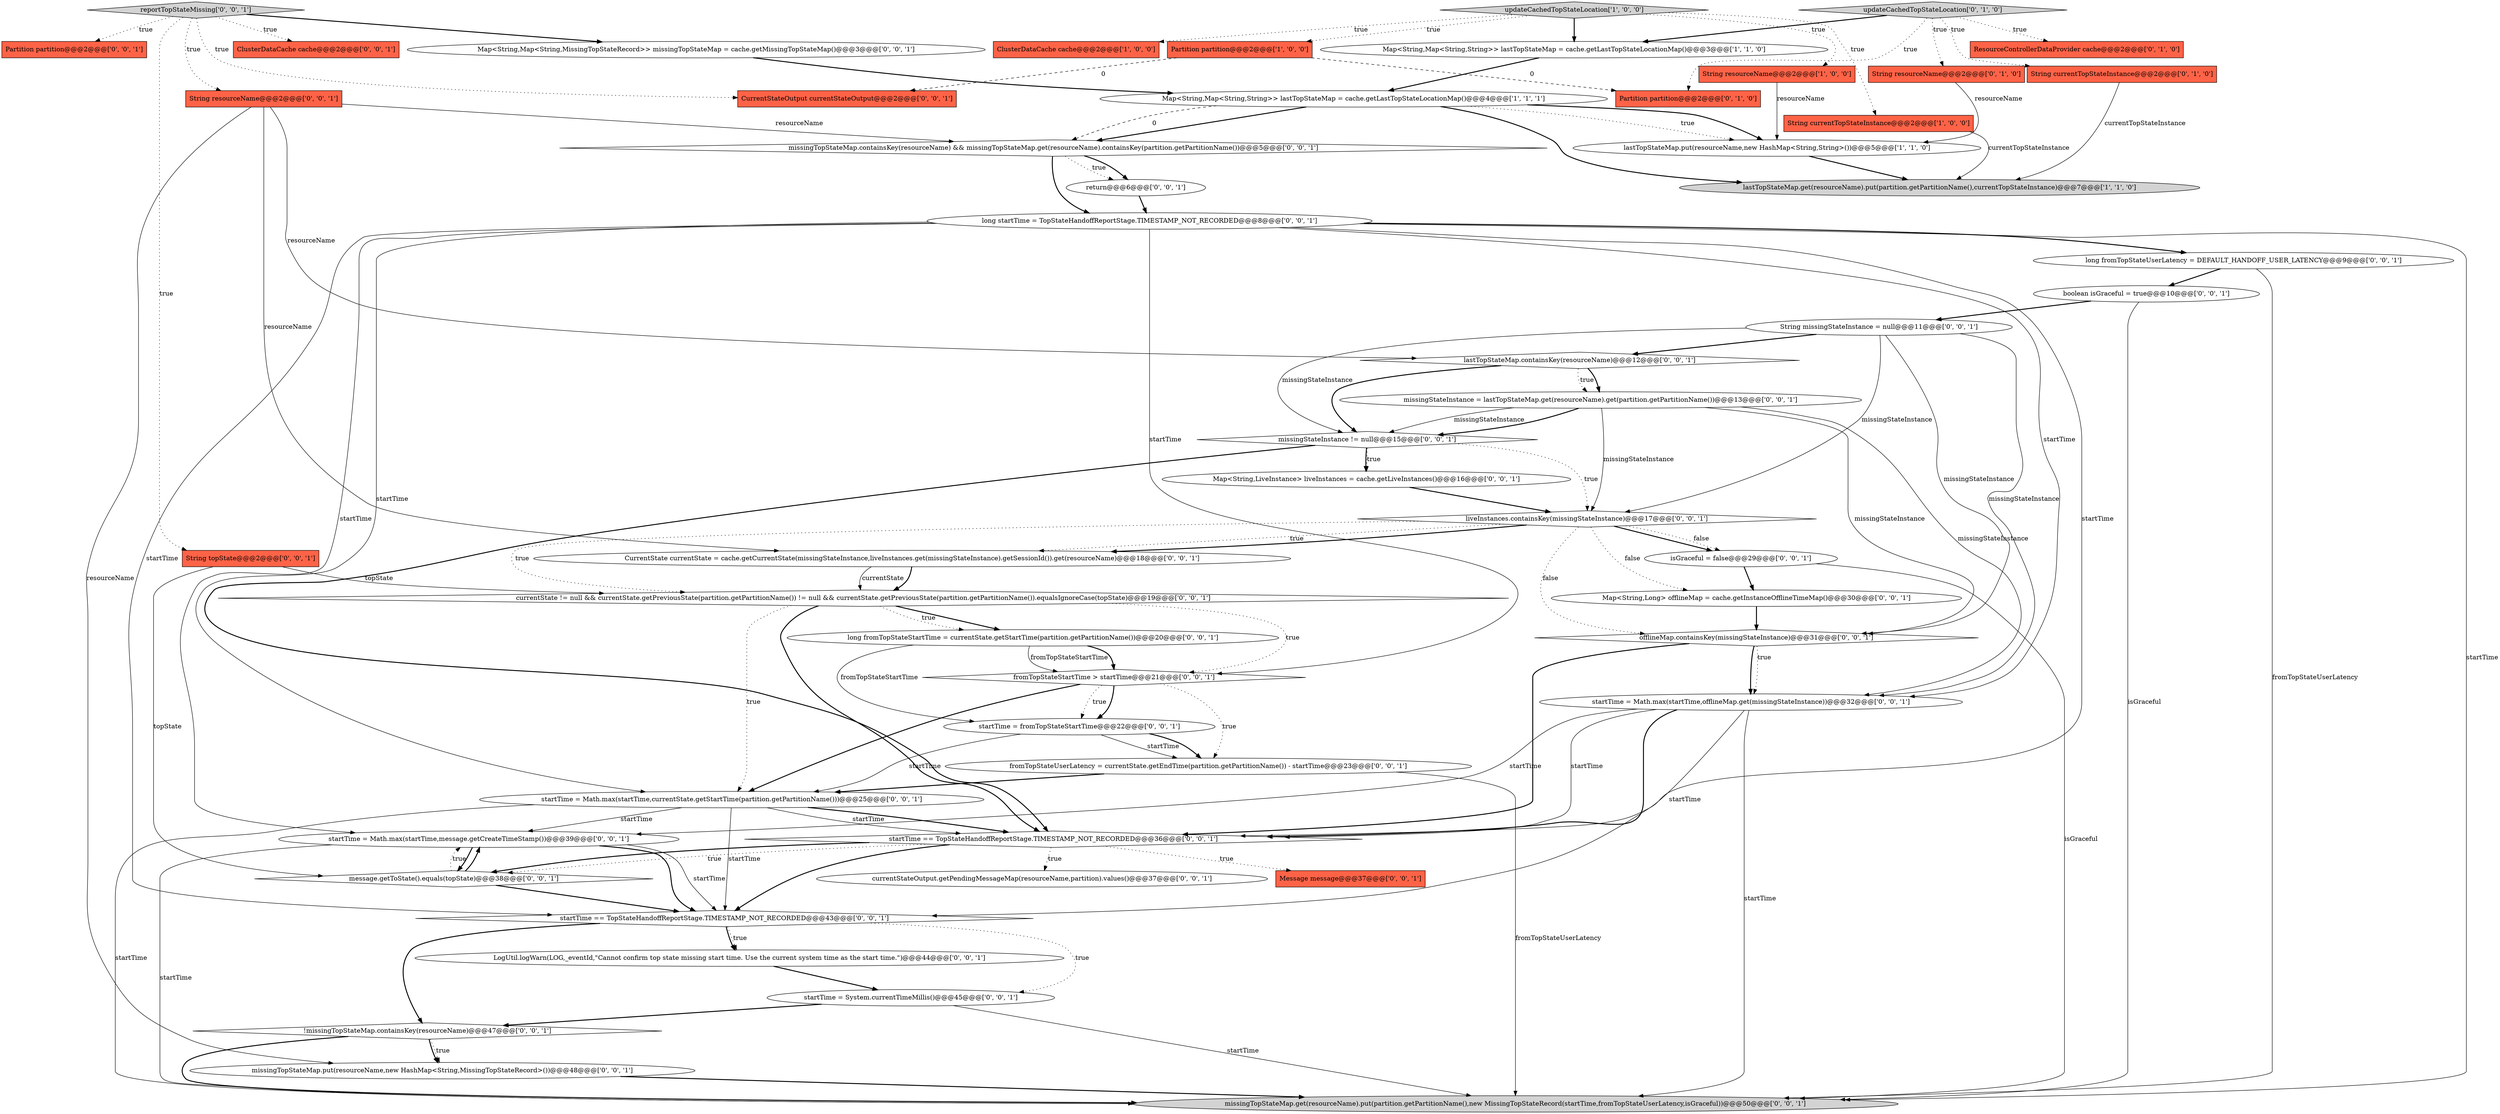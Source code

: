 digraph {
30 [style = filled, label = "fromTopStateStartTime > startTime@@@21@@@['0', '0', '1']", fillcolor = white, shape = diamond image = "AAA0AAABBB3BBB"];
28 [style = filled, label = "Map<String,LiveInstance> liveInstances = cache.getLiveInstances()@@@16@@@['0', '0', '1']", fillcolor = white, shape = ellipse image = "AAA0AAABBB3BBB"];
33 [style = filled, label = "Map<String,Long> offlineMap = cache.getInstanceOfflineTimeMap()@@@30@@@['0', '0', '1']", fillcolor = white, shape = ellipse image = "AAA0AAABBB3BBB"];
8 [style = filled, label = "lastTopStateMap.put(resourceName,new HashMap<String,String>())@@@5@@@['1', '1', '0']", fillcolor = white, shape = ellipse image = "AAA0AAABBB1BBB"];
36 [style = filled, label = "missingStateInstance != null@@@15@@@['0', '0', '1']", fillcolor = white, shape = diamond image = "AAA0AAABBB3BBB"];
46 [style = filled, label = "long fromTopStateStartTime = currentState.getStartTime(partition.getPartitionName())@@@20@@@['0', '0', '1']", fillcolor = white, shape = ellipse image = "AAA0AAABBB3BBB"];
24 [style = filled, label = "LogUtil.logWarn(LOG,_eventId,\"Cannot confirm top state missing start time. Use the current system time as the start time.\")@@@44@@@['0', '0', '1']", fillcolor = white, shape = ellipse image = "AAA0AAABBB3BBB"];
3 [style = filled, label = "ClusterDataCache cache@@@2@@@['1', '0', '0']", fillcolor = tomato, shape = box image = "AAA0AAABBB1BBB"];
39 [style = filled, label = "fromTopStateUserLatency = currentState.getEndTime(partition.getPartitionName()) - startTime@@@23@@@['0', '0', '1']", fillcolor = white, shape = ellipse image = "AAA0AAABBB3BBB"];
47 [style = filled, label = "startTime = System.currentTimeMillis()@@@45@@@['0', '0', '1']", fillcolor = white, shape = ellipse image = "AAA0AAABBB3BBB"];
11 [style = filled, label = "String currentTopStateInstance@@@2@@@['0', '1', '0']", fillcolor = tomato, shape = box image = "AAA0AAABBB2BBB"];
14 [style = filled, label = "String resourceName@@@2@@@['0', '0', '1']", fillcolor = tomato, shape = box image = "AAA0AAABBB3BBB"];
27 [style = filled, label = "startTime = Math.max(startTime,message.getCreateTimeStamp())@@@39@@@['0', '0', '1']", fillcolor = white, shape = ellipse image = "AAA0AAABBB3BBB"];
42 [style = filled, label = "message.getToState().equals(topState)@@@38@@@['0', '0', '1']", fillcolor = white, shape = diamond image = "AAA0AAABBB3BBB"];
17 [style = filled, label = "long fromTopStateUserLatency = DEFAULT_HANDOFF_USER_LATENCY@@@9@@@['0', '0', '1']", fillcolor = white, shape = ellipse image = "AAA0AAABBB3BBB"];
41 [style = filled, label = "missingStateInstance = lastTopStateMap.get(resourceName).get(partition.getPartitionName())@@@13@@@['0', '0', '1']", fillcolor = white, shape = ellipse image = "AAA0AAABBB3BBB"];
40 [style = filled, label = "long startTime = TopStateHandoffReportStage.TIMESTAMP_NOT_RECORDED@@@8@@@['0', '0', '1']", fillcolor = white, shape = ellipse image = "AAA0AAABBB3BBB"];
38 [style = filled, label = "currentStateOutput.getPendingMessageMap(resourceName,partition).values()@@@37@@@['0', '0', '1']", fillcolor = white, shape = ellipse image = "AAA0AAABBB3BBB"];
7 [style = filled, label = "Partition partition@@@2@@@['1', '0', '0']", fillcolor = tomato, shape = box image = "AAA1AAABBB1BBB"];
25 [style = filled, label = "ClusterDataCache cache@@@2@@@['0', '0', '1']", fillcolor = tomato, shape = box image = "AAA0AAABBB3BBB"];
2 [style = filled, label = "Map<String,Map<String,String>> lastTopStateMap = cache.getLastTopStateLocationMap()@@@3@@@['1', '1', '0']", fillcolor = white, shape = ellipse image = "AAA0AAABBB1BBB"];
45 [style = filled, label = "CurrentStateOutput currentStateOutput@@@2@@@['0', '0', '1']", fillcolor = tomato, shape = box image = "AAA0AAABBB3BBB"];
51 [style = filled, label = "startTime == TopStateHandoffReportStage.TIMESTAMP_NOT_RECORDED@@@36@@@['0', '0', '1']", fillcolor = white, shape = diamond image = "AAA0AAABBB3BBB"];
13 [style = filled, label = "Partition partition@@@2@@@['0', '1', '0']", fillcolor = tomato, shape = box image = "AAA1AAABBB2BBB"];
0 [style = filled, label = "String currentTopStateInstance@@@2@@@['1', '0', '0']", fillcolor = tomato, shape = box image = "AAA0AAABBB1BBB"];
16 [style = filled, label = "startTime = Math.max(startTime,currentState.getStartTime(partition.getPartitionName()))@@@25@@@['0', '0', '1']", fillcolor = white, shape = ellipse image = "AAA0AAABBB3BBB"];
23 [style = filled, label = "Message message@@@37@@@['0', '0', '1']", fillcolor = tomato, shape = box image = "AAA0AAABBB3BBB"];
10 [style = filled, label = "updateCachedTopStateLocation['0', '1', '0']", fillcolor = lightgray, shape = diamond image = "AAA0AAABBB2BBB"];
19 [style = filled, label = "startTime = Math.max(startTime,offlineMap.get(missingStateInstance))@@@32@@@['0', '0', '1']", fillcolor = white, shape = ellipse image = "AAA0AAABBB3BBB"];
9 [style = filled, label = "String resourceName@@@2@@@['0', '1', '0']", fillcolor = tomato, shape = box image = "AAA0AAABBB2BBB"];
32 [style = filled, label = "String missingStateInstance = null@@@11@@@['0', '0', '1']", fillcolor = white, shape = ellipse image = "AAA0AAABBB3BBB"];
43 [style = filled, label = "startTime = fromTopStateStartTime@@@22@@@['0', '0', '1']", fillcolor = white, shape = ellipse image = "AAA0AAABBB3BBB"];
48 [style = filled, label = "isGraceful = false@@@29@@@['0', '0', '1']", fillcolor = white, shape = ellipse image = "AAA0AAABBB3BBB"];
37 [style = filled, label = "liveInstances.containsKey(missingStateInstance)@@@17@@@['0', '0', '1']", fillcolor = white, shape = diamond image = "AAA0AAABBB3BBB"];
52 [style = filled, label = "missingTopStateMap.containsKey(resourceName) && missingTopStateMap.get(resourceName).containsKey(partition.getPartitionName())@@@5@@@['0', '0', '1']", fillcolor = white, shape = diamond image = "AAA0AAABBB3BBB"];
4 [style = filled, label = "lastTopStateMap.get(resourceName).put(partition.getPartitionName(),currentTopStateInstance)@@@7@@@['1', '1', '0']", fillcolor = lightgray, shape = ellipse image = "AAA0AAABBB1BBB"];
29 [style = filled, label = "startTime == TopStateHandoffReportStage.TIMESTAMP_NOT_RECORDED@@@43@@@['0', '0', '1']", fillcolor = white, shape = diamond image = "AAA0AAABBB3BBB"];
35 [style = filled, label = "boolean isGraceful = true@@@10@@@['0', '0', '1']", fillcolor = white, shape = ellipse image = "AAA0AAABBB3BBB"];
49 [style = filled, label = "lastTopStateMap.containsKey(resourceName)@@@12@@@['0', '0', '1']", fillcolor = white, shape = diamond image = "AAA0AAABBB3BBB"];
50 [style = filled, label = "CurrentState currentState = cache.getCurrentState(missingStateInstance,liveInstances.get(missingStateInstance).getSessionId()).get(resourceName)@@@18@@@['0', '0', '1']", fillcolor = white, shape = ellipse image = "AAA0AAABBB3BBB"];
44 [style = filled, label = "Partition partition@@@2@@@['0', '0', '1']", fillcolor = tomato, shape = box image = "AAA0AAABBB3BBB"];
53 [style = filled, label = "!missingTopStateMap.containsKey(resourceName)@@@47@@@['0', '0', '1']", fillcolor = white, shape = diamond image = "AAA0AAABBB3BBB"];
5 [style = filled, label = "updateCachedTopStateLocation['1', '0', '0']", fillcolor = lightgray, shape = diamond image = "AAA0AAABBB1BBB"];
20 [style = filled, label = "return@@@6@@@['0', '0', '1']", fillcolor = white, shape = ellipse image = "AAA0AAABBB3BBB"];
6 [style = filled, label = "String resourceName@@@2@@@['1', '0', '0']", fillcolor = tomato, shape = box image = "AAA0AAABBB1BBB"];
21 [style = filled, label = "missingTopStateMap.put(resourceName,new HashMap<String,MissingTopStateRecord>())@@@48@@@['0', '0', '1']", fillcolor = white, shape = ellipse image = "AAA0AAABBB3BBB"];
22 [style = filled, label = "currentState != null && currentState.getPreviousState(partition.getPartitionName()) != null && currentState.getPreviousState(partition.getPartitionName()).equalsIgnoreCase(topState)@@@19@@@['0', '0', '1']", fillcolor = white, shape = diamond image = "AAA0AAABBB3BBB"];
34 [style = filled, label = "offlineMap.containsKey(missingStateInstance)@@@31@@@['0', '0', '1']", fillcolor = white, shape = diamond image = "AAA0AAABBB3BBB"];
15 [style = filled, label = "Map<String,Map<String,MissingTopStateRecord>> missingTopStateMap = cache.getMissingTopStateMap()@@@3@@@['0', '0', '1']", fillcolor = white, shape = ellipse image = "AAA0AAABBB3BBB"];
31 [style = filled, label = "reportTopStateMissing['0', '0', '1']", fillcolor = lightgray, shape = diamond image = "AAA0AAABBB3BBB"];
12 [style = filled, label = "ResourceControllerDataProvider cache@@@2@@@['0', '1', '0']", fillcolor = tomato, shape = box image = "AAA0AAABBB2BBB"];
26 [style = filled, label = "String topState@@@2@@@['0', '0', '1']", fillcolor = tomato, shape = box image = "AAA0AAABBB3BBB"];
1 [style = filled, label = "Map<String,Map<String,String>> lastTopStateMap = cache.getLastTopStateLocationMap()@@@4@@@['1', '1', '1']", fillcolor = white, shape = ellipse image = "AAA0AAABBB1BBB"];
18 [style = filled, label = "missingTopStateMap.get(resourceName).put(partition.getPartitionName(),new MissingTopStateRecord(startTime,fromTopStateUserLatency,isGraceful))@@@50@@@['0', '0', '1']", fillcolor = lightgray, shape = ellipse image = "AAA0AAABBB3BBB"];
16->51 [style = bold, label=""];
40->16 [style = solid, label="startTime"];
32->36 [style = solid, label="missingStateInstance"];
41->36 [style = solid, label="missingStateInstance"];
50->22 [style = bold, label=""];
46->43 [style = solid, label="fromTopStateStartTime"];
16->18 [style = solid, label="startTime"];
53->21 [style = bold, label=""];
19->18 [style = solid, label="startTime"];
36->28 [style = bold, label=""];
35->18 [style = solid, label="isGraceful"];
42->29 [style = bold, label=""];
21->18 [style = bold, label=""];
14->52 [style = solid, label="resourceName"];
52->20 [style = dotted, label="true"];
26->42 [style = solid, label="topState"];
40->29 [style = solid, label="startTime"];
37->50 [style = dotted, label="true"];
32->37 [style = solid, label="missingStateInstance"];
51->42 [style = dotted, label="true"];
37->48 [style = bold, label=""];
22->16 [style = dotted, label="true"];
0->4 [style = solid, label="currentTopStateInstance"];
30->43 [style = dotted, label="true"];
8->4 [style = bold, label=""];
30->39 [style = dotted, label="true"];
40->30 [style = solid, label="startTime"];
31->44 [style = dotted, label="true"];
49->36 [style = bold, label=""];
51->23 [style = dotted, label="true"];
17->35 [style = bold, label=""];
37->34 [style = dotted, label="false"];
47->53 [style = bold, label=""];
39->18 [style = solid, label="fromTopStateUserLatency"];
26->22 [style = solid, label="topState"];
1->4 [style = bold, label=""];
31->25 [style = dotted, label="true"];
41->37 [style = solid, label="missingStateInstance"];
28->37 [style = bold, label=""];
22->46 [style = bold, label=""];
22->46 [style = dotted, label="true"];
34->19 [style = bold, label=""];
50->22 [style = solid, label="currentState"];
32->49 [style = bold, label=""];
5->6 [style = dotted, label="true"];
5->3 [style = dotted, label="true"];
27->18 [style = solid, label="startTime"];
31->14 [style = dotted, label="true"];
24->47 [style = bold, label=""];
48->18 [style = solid, label="isGraceful"];
47->18 [style = solid, label="startTime"];
49->41 [style = dotted, label="true"];
5->7 [style = dotted, label="true"];
9->8 [style = solid, label="resourceName"];
19->51 [style = solid, label="startTime"];
40->17 [style = bold, label=""];
1->8 [style = dotted, label="true"];
48->33 [style = bold, label=""];
49->41 [style = bold, label=""];
10->2 [style = bold, label=""];
32->34 [style = solid, label="missingStateInstance"];
51->42 [style = bold, label=""];
27->29 [style = bold, label=""];
14->49 [style = solid, label="resourceName"];
40->19 [style = solid, label="startTime"];
46->30 [style = solid, label="fromTopStateStartTime"];
43->39 [style = solid, label="startTime"];
36->51 [style = bold, label=""];
39->16 [style = bold, label=""];
41->19 [style = solid, label="missingStateInstance"];
1->8 [style = bold, label=""];
27->29 [style = solid, label="startTime"];
1->52 [style = bold, label=""];
30->43 [style = bold, label=""];
2->1 [style = bold, label=""];
31->45 [style = dotted, label="true"];
14->50 [style = solid, label="resourceName"];
35->32 [style = bold, label=""];
5->0 [style = dotted, label="true"];
36->28 [style = dotted, label="true"];
10->9 [style = dotted, label="true"];
36->37 [style = dotted, label="true"];
16->29 [style = solid, label="startTime"];
51->29 [style = bold, label=""];
34->51 [style = bold, label=""];
22->51 [style = bold, label=""];
41->36 [style = bold, label=""];
46->30 [style = bold, label=""];
10->13 [style = dotted, label="true"];
10->11 [style = dotted, label="true"];
40->27 [style = solid, label="startTime"];
52->40 [style = bold, label=""];
7->45 [style = dashed, label="0"];
43->16 [style = solid, label="startTime"];
17->18 [style = solid, label="fromTopStateUserLatency"];
11->4 [style = solid, label="currentTopStateInstance"];
37->22 [style = dotted, label="true"];
7->13 [style = dashed, label="0"];
16->27 [style = solid, label="startTime"];
42->27 [style = bold, label=""];
19->51 [style = bold, label=""];
43->39 [style = bold, label=""];
29->24 [style = dotted, label="true"];
40->51 [style = solid, label="startTime"];
15->1 [style = bold, label=""];
29->53 [style = bold, label=""];
10->12 [style = dotted, label="true"];
37->48 [style = dotted, label="false"];
53->18 [style = bold, label=""];
1->52 [style = dashed, label="0"];
19->27 [style = solid, label="startTime"];
32->19 [style = solid, label="missingStateInstance"];
31->15 [style = bold, label=""];
14->21 [style = solid, label="resourceName"];
52->20 [style = bold, label=""];
27->42 [style = bold, label=""];
41->34 [style = solid, label="missingStateInstance"];
6->8 [style = solid, label="resourceName"];
5->2 [style = bold, label=""];
19->29 [style = solid, label="startTime"];
20->40 [style = bold, label=""];
37->33 [style = dotted, label="false"];
51->38 [style = dotted, label="true"];
40->18 [style = solid, label="startTime"];
42->27 [style = dotted, label="true"];
29->47 [style = dotted, label="true"];
31->26 [style = dotted, label="true"];
16->51 [style = solid, label="startTime"];
53->21 [style = dotted, label="true"];
22->30 [style = dotted, label="true"];
30->16 [style = bold, label=""];
29->24 [style = bold, label=""];
33->34 [style = bold, label=""];
37->50 [style = bold, label=""];
34->19 [style = dotted, label="true"];
}
